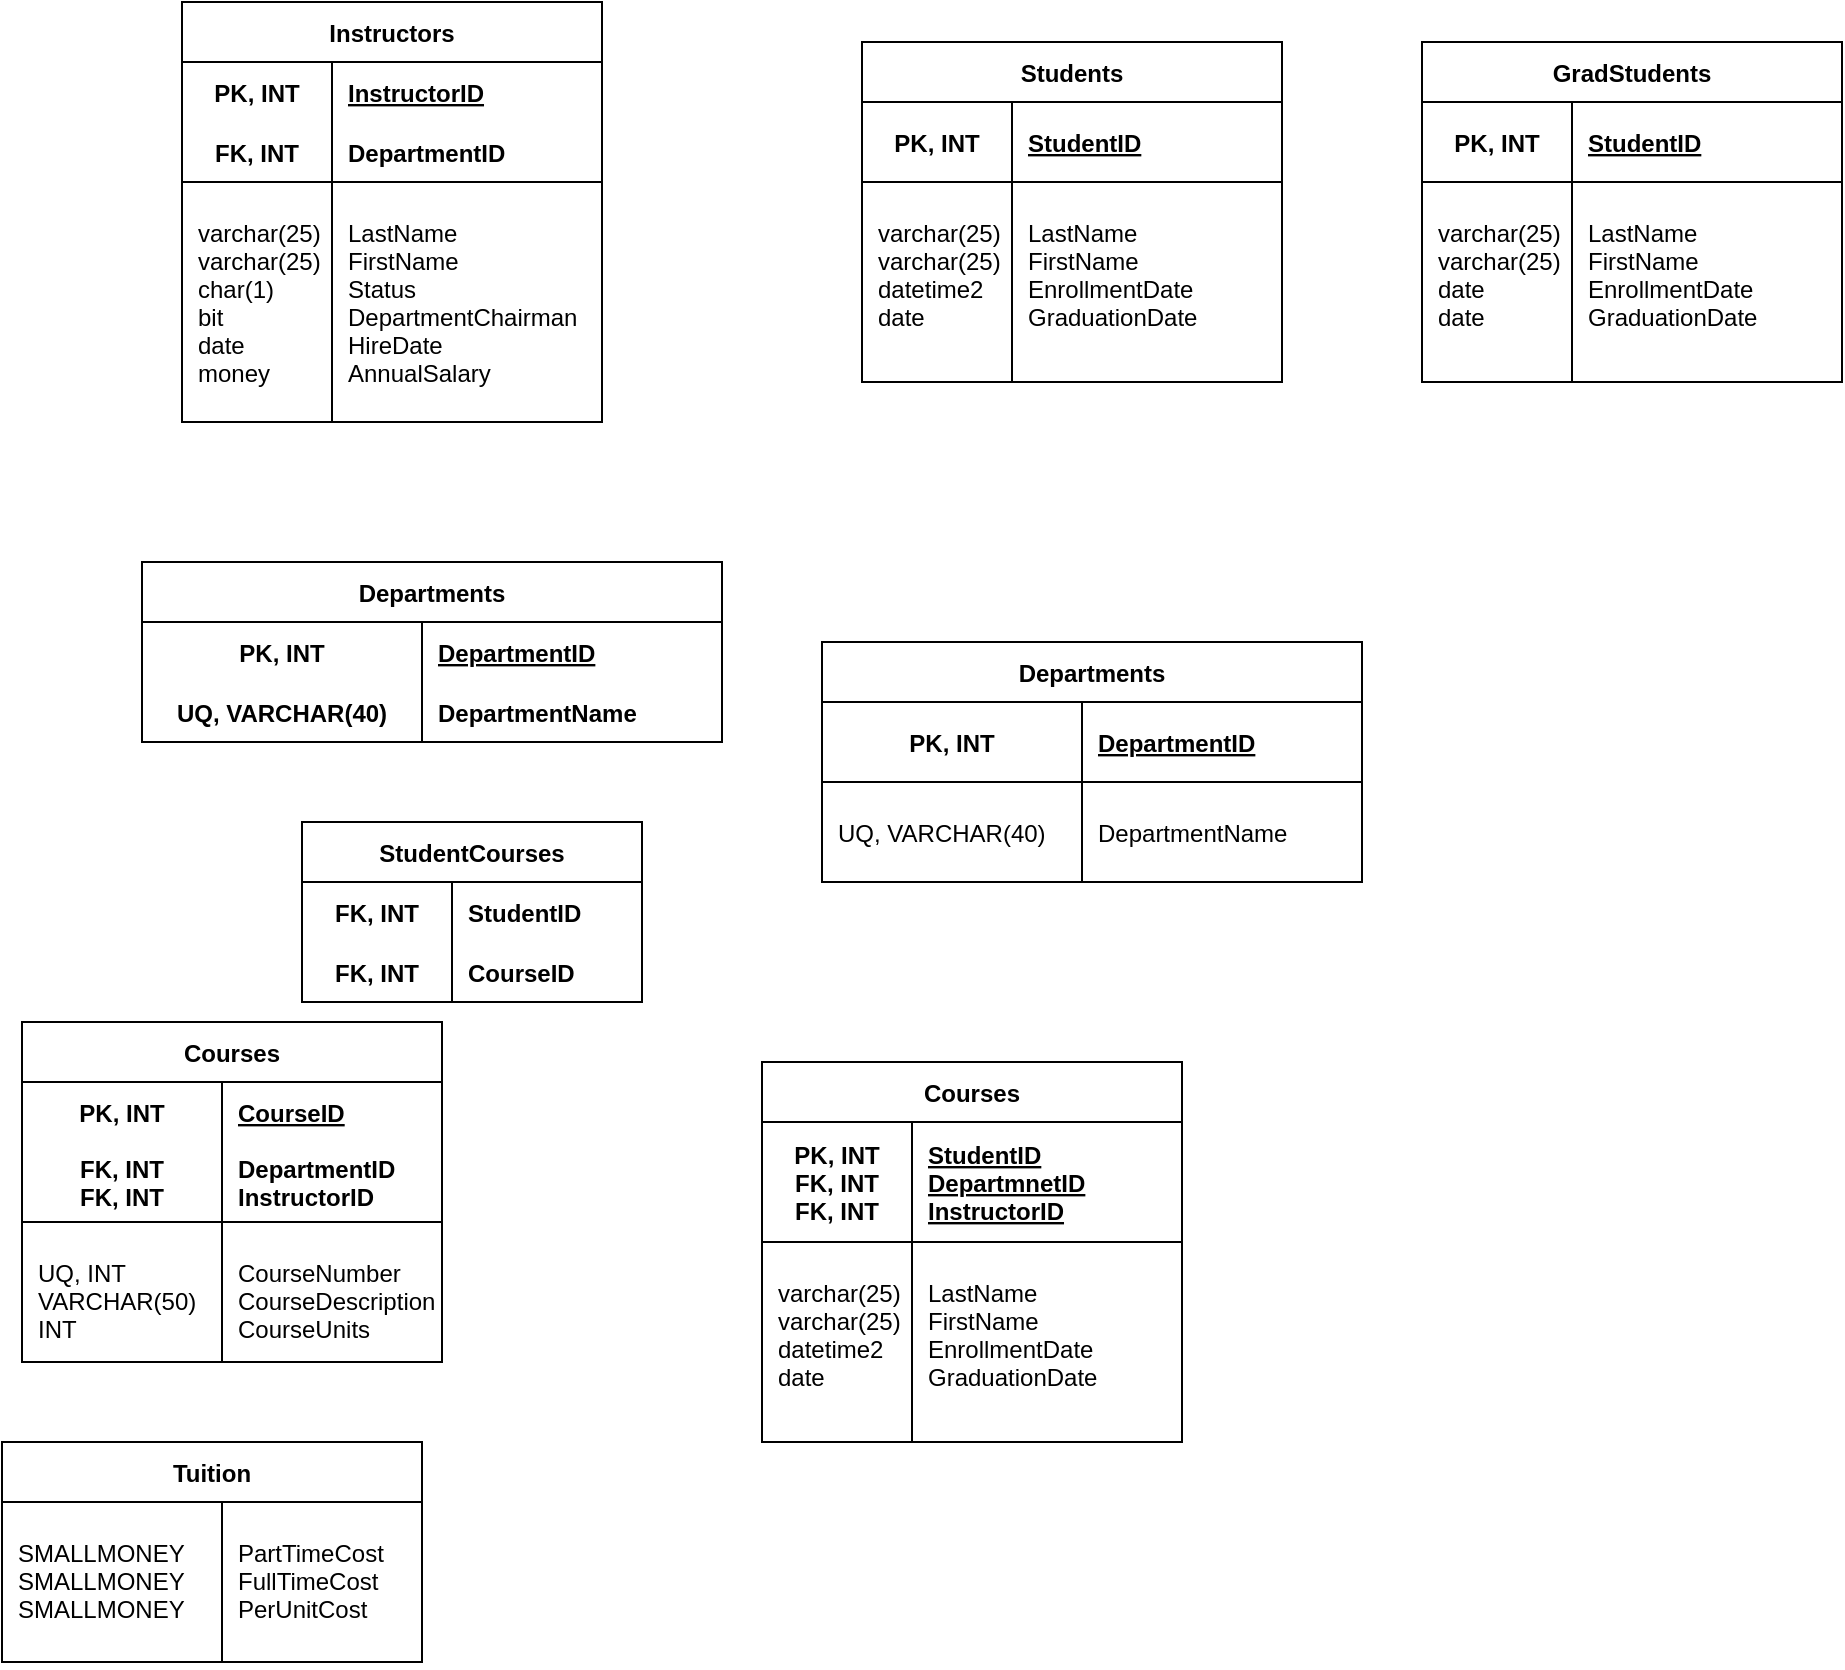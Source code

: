 <mxfile version="20.3.0" type="device" pages="3"><diagram id="O5EGTM2-4xL8ztUtWNxN" name="Page-1"><mxGraphModel dx="717" dy="1025" grid="1" gridSize="10" guides="1" tooltips="1" connect="1" arrows="1" fold="1" page="1" pageScale="1" pageWidth="850" pageHeight="1100" math="0" shadow="0"><root><mxCell id="0"/><mxCell id="1" parent="0"/><mxCell id="jLGNSTLpMQVyz-kH98qX-1" value="Instructors" style="shape=table;startSize=30;container=1;collapsible=1;childLayout=tableLayout;fixedRows=1;rowLines=0;fontStyle=1;align=center;resizeLast=1;" vertex="1" parent="1"><mxGeometry x="170" y="100" width="210" height="210" as="geometry"/></mxCell><mxCell id="jLGNSTLpMQVyz-kH98qX-2" value="" style="shape=tableRow;horizontal=0;startSize=0;swimlaneHead=0;swimlaneBody=0;fillColor=none;collapsible=0;dropTarget=0;points=[[0,0.5],[1,0.5]];portConstraint=eastwest;top=0;left=0;right=0;bottom=0;" vertex="1" parent="jLGNSTLpMQVyz-kH98qX-1"><mxGeometry y="30" width="210" height="30" as="geometry"/></mxCell><mxCell id="jLGNSTLpMQVyz-kH98qX-3" value="PK, INT" style="shape=partialRectangle;connectable=0;fillColor=none;top=0;left=0;bottom=0;right=0;fontStyle=1;overflow=hidden;" vertex="1" parent="jLGNSTLpMQVyz-kH98qX-2"><mxGeometry width="75" height="30" as="geometry"><mxRectangle width="75" height="30" as="alternateBounds"/></mxGeometry></mxCell><mxCell id="jLGNSTLpMQVyz-kH98qX-4" value="InstructorID" style="shape=partialRectangle;connectable=0;fillColor=none;top=0;left=0;bottom=0;right=0;align=left;spacingLeft=6;fontStyle=5;overflow=hidden;" vertex="1" parent="jLGNSTLpMQVyz-kH98qX-2"><mxGeometry x="75" width="135" height="30" as="geometry"><mxRectangle width="135" height="30" as="alternateBounds"/></mxGeometry></mxCell><mxCell id="jLGNSTLpMQVyz-kH98qX-5" value="" style="shape=tableRow;horizontal=0;startSize=0;swimlaneHead=0;swimlaneBody=0;fillColor=none;collapsible=0;dropTarget=0;points=[[0,0.5],[1,0.5]];portConstraint=eastwest;top=0;left=0;right=0;bottom=1;" vertex="1" parent="jLGNSTLpMQVyz-kH98qX-1"><mxGeometry y="60" width="210" height="30" as="geometry"/></mxCell><mxCell id="jLGNSTLpMQVyz-kH98qX-6" value="FK, INT" style="shape=partialRectangle;connectable=0;fillColor=none;top=0;left=0;bottom=0;right=0;fontStyle=1;overflow=hidden;" vertex="1" parent="jLGNSTLpMQVyz-kH98qX-5"><mxGeometry width="75" height="30" as="geometry"><mxRectangle width="75" height="30" as="alternateBounds"/></mxGeometry></mxCell><mxCell id="jLGNSTLpMQVyz-kH98qX-7" value="DepartmentID" style="shape=partialRectangle;connectable=0;fillColor=none;top=0;left=0;bottom=0;right=0;align=left;spacingLeft=6;fontStyle=1;overflow=hidden;" vertex="1" parent="jLGNSTLpMQVyz-kH98qX-5"><mxGeometry x="75" width="135" height="30" as="geometry"><mxRectangle width="135" height="30" as="alternateBounds"/></mxGeometry></mxCell><mxCell id="jLGNSTLpMQVyz-kH98qX-8" value="" style="shape=tableRow;horizontal=0;startSize=0;swimlaneHead=0;swimlaneBody=0;fillColor=none;collapsible=0;dropTarget=0;points=[[0,0.5],[1,0.5]];portConstraint=eastwest;top=0;left=0;right=0;bottom=0;" vertex="1" parent="jLGNSTLpMQVyz-kH98qX-1"><mxGeometry y="90" width="210" height="120" as="geometry"/></mxCell><mxCell id="jLGNSTLpMQVyz-kH98qX-9" value="varchar(25)&#10;varchar(25)&#10;char(1)&#10;bit&#10;date&#10;money" style="shape=partialRectangle;connectable=0;fillColor=none;top=0;left=0;bottom=0;right=0;editable=1;overflow=hidden;align=left;spacingLeft=6;spacingTop=12;verticalAlign=top;" vertex="1" parent="jLGNSTLpMQVyz-kH98qX-8"><mxGeometry width="75" height="120" as="geometry"><mxRectangle width="75" height="120" as="alternateBounds"/></mxGeometry></mxCell><mxCell id="jLGNSTLpMQVyz-kH98qX-10" value="LastName&#10;FirstName&#10;Status&#10;DepartmentChairman&#10;HireDate&#10;AnnualSalary" style="shape=partialRectangle;connectable=0;fillColor=none;top=0;left=0;bottom=0;right=0;align=left;spacingLeft=6;overflow=hidden;spacingTop=12;verticalAlign=top;spacingBottom=0;" vertex="1" parent="jLGNSTLpMQVyz-kH98qX-8"><mxGeometry x="75" width="135" height="120" as="geometry"><mxRectangle width="135" height="120" as="alternateBounds"/></mxGeometry></mxCell><mxCell id="jLGNSTLpMQVyz-kH98qX-66" value="Students" style="shape=table;startSize=30;container=1;collapsible=1;childLayout=tableLayout;fixedRows=1;rowLines=0;fontStyle=1;align=center;resizeLast=1;" vertex="1" parent="1"><mxGeometry x="510" y="120" width="210" height="170" as="geometry"/></mxCell><mxCell id="jLGNSTLpMQVyz-kH98qX-70" value="" style="shape=tableRow;horizontal=0;startSize=0;swimlaneHead=0;swimlaneBody=0;fillColor=none;collapsible=0;dropTarget=0;points=[[0,0.5],[1,0.5]];portConstraint=eastwest;top=0;left=0;right=0;bottom=1;" vertex="1" parent="jLGNSTLpMQVyz-kH98qX-66"><mxGeometry y="30" width="210" height="40" as="geometry"/></mxCell><mxCell id="jLGNSTLpMQVyz-kH98qX-71" value="PK, INT" style="shape=partialRectangle;connectable=0;fillColor=none;top=0;left=0;bottom=0;right=0;fontStyle=1;overflow=hidden;" vertex="1" parent="jLGNSTLpMQVyz-kH98qX-70"><mxGeometry width="75" height="40" as="geometry"><mxRectangle width="75" height="40" as="alternateBounds"/></mxGeometry></mxCell><mxCell id="jLGNSTLpMQVyz-kH98qX-72" value="StudentID" style="shape=partialRectangle;connectable=0;fillColor=none;top=0;left=0;bottom=0;right=0;align=left;spacingLeft=6;fontStyle=5;overflow=hidden;" vertex="1" parent="jLGNSTLpMQVyz-kH98qX-70"><mxGeometry x="75" width="135" height="40" as="geometry"><mxRectangle width="135" height="40" as="alternateBounds"/></mxGeometry></mxCell><mxCell id="jLGNSTLpMQVyz-kH98qX-73" value="" style="shape=tableRow;horizontal=0;startSize=0;swimlaneHead=0;swimlaneBody=0;fillColor=none;collapsible=0;dropTarget=0;points=[[0,0.5],[1,0.5]];portConstraint=eastwest;top=0;left=0;right=0;bottom=0;" vertex="1" parent="jLGNSTLpMQVyz-kH98qX-66"><mxGeometry y="70" width="210" height="100" as="geometry"/></mxCell><mxCell id="jLGNSTLpMQVyz-kH98qX-74" value="varchar(25)&#10;varchar(25)&#10;datetime2&#10;date" style="shape=partialRectangle;connectable=0;fillColor=none;top=0;left=0;bottom=0;right=0;editable=1;overflow=hidden;align=left;spacingLeft=6;spacingTop=12;verticalAlign=top;" vertex="1" parent="jLGNSTLpMQVyz-kH98qX-73"><mxGeometry width="75" height="100" as="geometry"><mxRectangle width="75" height="100" as="alternateBounds"/></mxGeometry></mxCell><mxCell id="jLGNSTLpMQVyz-kH98qX-75" value="LastName&#10;FirstName&#10;EnrollmentDate&#10;GraduationDate" style="shape=partialRectangle;connectable=0;fillColor=none;top=0;left=0;bottom=0;right=0;align=left;spacingLeft=6;overflow=hidden;spacingTop=12;verticalAlign=top;spacingBottom=0;" vertex="1" parent="jLGNSTLpMQVyz-kH98qX-73"><mxGeometry x="75" width="135" height="100" as="geometry"><mxRectangle width="135" height="100" as="alternateBounds"/></mxGeometry></mxCell><mxCell id="jLGNSTLpMQVyz-kH98qX-76" value="Departments" style="shape=table;startSize=30;container=1;collapsible=1;childLayout=tableLayout;fixedRows=1;rowLines=0;fontStyle=1;align=center;resizeLast=1;" vertex="1" parent="1"><mxGeometry x="150" y="380" width="290" height="90" as="geometry"/></mxCell><mxCell id="jLGNSTLpMQVyz-kH98qX-77" value="" style="shape=tableRow;horizontal=0;startSize=0;swimlaneHead=0;swimlaneBody=0;fillColor=none;collapsible=0;dropTarget=0;points=[[0,0.5],[1,0.5]];portConstraint=eastwest;top=0;left=0;right=0;bottom=0;" vertex="1" parent="jLGNSTLpMQVyz-kH98qX-76"><mxGeometry y="30" width="290" height="30" as="geometry"/></mxCell><mxCell id="jLGNSTLpMQVyz-kH98qX-78" value="PK, INT" style="shape=partialRectangle;connectable=0;fillColor=none;top=0;left=0;bottom=0;right=0;fontStyle=1;overflow=hidden;" vertex="1" parent="jLGNSTLpMQVyz-kH98qX-77"><mxGeometry width="140" height="30" as="geometry"><mxRectangle width="140" height="30" as="alternateBounds"/></mxGeometry></mxCell><mxCell id="jLGNSTLpMQVyz-kH98qX-79" value="DepartmentID" style="shape=partialRectangle;connectable=0;fillColor=none;top=0;left=0;bottom=0;right=0;align=left;spacingLeft=6;fontStyle=5;overflow=hidden;" vertex="1" parent="jLGNSTLpMQVyz-kH98qX-77"><mxGeometry x="140" width="150" height="30" as="geometry"><mxRectangle width="150" height="30" as="alternateBounds"/></mxGeometry></mxCell><mxCell id="jLGNSTLpMQVyz-kH98qX-80" value="" style="shape=tableRow;horizontal=0;startSize=0;swimlaneHead=0;swimlaneBody=0;fillColor=none;collapsible=0;dropTarget=0;points=[[0,0.5],[1,0.5]];portConstraint=eastwest;top=0;left=0;right=0;bottom=1;" vertex="1" parent="jLGNSTLpMQVyz-kH98qX-76"><mxGeometry y="60" width="290" height="30" as="geometry"/></mxCell><mxCell id="jLGNSTLpMQVyz-kH98qX-81" value="UQ, VARCHAR(40)" style="shape=partialRectangle;connectable=0;fillColor=none;top=0;left=0;bottom=0;right=0;fontStyle=1;overflow=hidden;" vertex="1" parent="jLGNSTLpMQVyz-kH98qX-80"><mxGeometry width="140" height="30" as="geometry"><mxRectangle width="140" height="30" as="alternateBounds"/></mxGeometry></mxCell><mxCell id="jLGNSTLpMQVyz-kH98qX-82" value="DepartmentName" style="shape=partialRectangle;connectable=0;fillColor=none;top=0;left=0;bottom=0;right=0;align=left;spacingLeft=6;fontStyle=1;overflow=hidden;" vertex="1" parent="jLGNSTLpMQVyz-kH98qX-80"><mxGeometry x="140" width="150" height="30" as="geometry"><mxRectangle width="150" height="30" as="alternateBounds"/></mxGeometry></mxCell><mxCell id="jLGNSTLpMQVyz-kH98qX-100" value="StudentCourses" style="shape=table;startSize=30;container=1;collapsible=1;childLayout=tableLayout;fixedRows=1;rowLines=0;fontStyle=1;align=center;resizeLast=1;" vertex="1" parent="1"><mxGeometry x="230" y="510" width="170" height="90" as="geometry"/></mxCell><mxCell id="jLGNSTLpMQVyz-kH98qX-101" value="" style="shape=tableRow;horizontal=0;startSize=0;swimlaneHead=0;swimlaneBody=0;fillColor=none;collapsible=0;dropTarget=0;points=[[0,0.5],[1,0.5]];portConstraint=eastwest;top=0;left=0;right=0;bottom=0;" vertex="1" parent="jLGNSTLpMQVyz-kH98qX-100"><mxGeometry y="30" width="170" height="30" as="geometry"/></mxCell><mxCell id="jLGNSTLpMQVyz-kH98qX-102" value="FK, INT" style="shape=partialRectangle;connectable=0;fillColor=none;top=0;left=0;bottom=0;right=0;fontStyle=1;overflow=hidden;" vertex="1" parent="jLGNSTLpMQVyz-kH98qX-101"><mxGeometry width="75" height="30" as="geometry"><mxRectangle width="75" height="30" as="alternateBounds"/></mxGeometry></mxCell><mxCell id="jLGNSTLpMQVyz-kH98qX-103" value="StudentID" style="shape=partialRectangle;connectable=0;fillColor=none;top=0;left=0;bottom=0;right=0;align=left;spacingLeft=6;fontStyle=1;overflow=hidden;" vertex="1" parent="jLGNSTLpMQVyz-kH98qX-101"><mxGeometry x="75" width="95" height="30" as="geometry"><mxRectangle width="95" height="30" as="alternateBounds"/></mxGeometry></mxCell><mxCell id="jLGNSTLpMQVyz-kH98qX-104" value="" style="shape=tableRow;horizontal=0;startSize=0;swimlaneHead=0;swimlaneBody=0;fillColor=none;collapsible=0;dropTarget=0;points=[[0,0.5],[1,0.5]];portConstraint=eastwest;top=0;left=0;right=0;bottom=1;" vertex="1" parent="jLGNSTLpMQVyz-kH98qX-100"><mxGeometry y="60" width="170" height="30" as="geometry"/></mxCell><mxCell id="jLGNSTLpMQVyz-kH98qX-105" value="FK, INT" style="shape=partialRectangle;connectable=0;fillColor=none;top=0;left=0;bottom=0;right=0;fontStyle=1;overflow=hidden;" vertex="1" parent="jLGNSTLpMQVyz-kH98qX-104"><mxGeometry width="75" height="30" as="geometry"><mxRectangle width="75" height="30" as="alternateBounds"/></mxGeometry></mxCell><mxCell id="jLGNSTLpMQVyz-kH98qX-106" value="CourseID" style="shape=partialRectangle;connectable=0;fillColor=none;top=0;left=0;bottom=0;right=0;align=left;spacingLeft=6;fontStyle=1;overflow=hidden;" vertex="1" parent="jLGNSTLpMQVyz-kH98qX-104"><mxGeometry x="75" width="95" height="30" as="geometry"><mxRectangle width="95" height="30" as="alternateBounds"/></mxGeometry></mxCell><mxCell id="jLGNSTLpMQVyz-kH98qX-107" value="Departments" style="shape=table;startSize=30;container=1;collapsible=1;childLayout=tableLayout;fixedRows=1;rowLines=0;fontStyle=1;align=center;resizeLast=1;" vertex="1" parent="1"><mxGeometry x="490" y="420" width="270" height="120" as="geometry"/></mxCell><mxCell id="jLGNSTLpMQVyz-kH98qX-108" value="" style="shape=tableRow;horizontal=0;startSize=0;swimlaneHead=0;swimlaneBody=0;fillColor=none;collapsible=0;dropTarget=0;points=[[0,0.5],[1,0.5]];portConstraint=eastwest;top=0;left=0;right=0;bottom=1;" vertex="1" parent="jLGNSTLpMQVyz-kH98qX-107"><mxGeometry y="30" width="270" height="40" as="geometry"/></mxCell><mxCell id="jLGNSTLpMQVyz-kH98qX-109" value="PK, INT" style="shape=partialRectangle;connectable=0;fillColor=none;top=0;left=0;bottom=0;right=0;fontStyle=1;overflow=hidden;" vertex="1" parent="jLGNSTLpMQVyz-kH98qX-108"><mxGeometry width="130" height="40" as="geometry"><mxRectangle width="130" height="40" as="alternateBounds"/></mxGeometry></mxCell><mxCell id="jLGNSTLpMQVyz-kH98qX-110" value="DepartmentID" style="shape=partialRectangle;connectable=0;fillColor=none;top=0;left=0;bottom=0;right=0;align=left;spacingLeft=6;fontStyle=5;overflow=hidden;" vertex="1" parent="jLGNSTLpMQVyz-kH98qX-108"><mxGeometry x="130" width="140" height="40" as="geometry"><mxRectangle width="140" height="40" as="alternateBounds"/></mxGeometry></mxCell><mxCell id="jLGNSTLpMQVyz-kH98qX-111" value="" style="shape=tableRow;horizontal=0;startSize=0;swimlaneHead=0;swimlaneBody=0;fillColor=none;collapsible=0;dropTarget=0;points=[[0,0.5],[1,0.5]];portConstraint=eastwest;top=0;left=0;right=0;bottom=0;" vertex="1" parent="jLGNSTLpMQVyz-kH98qX-107"><mxGeometry y="70" width="270" height="50" as="geometry"/></mxCell><mxCell id="jLGNSTLpMQVyz-kH98qX-112" value="UQ, VARCHAR(40)" style="shape=partialRectangle;connectable=0;fillColor=none;top=0;left=0;bottom=0;right=0;editable=1;overflow=hidden;align=left;spacingLeft=6;spacingTop=12;verticalAlign=top;" vertex="1" parent="jLGNSTLpMQVyz-kH98qX-111"><mxGeometry width="130" height="50" as="geometry"><mxRectangle width="130" height="50" as="alternateBounds"/></mxGeometry></mxCell><mxCell id="jLGNSTLpMQVyz-kH98qX-113" value="DepartmentName" style="shape=partialRectangle;connectable=0;fillColor=none;top=0;left=0;bottom=0;right=0;align=left;spacingLeft=6;overflow=hidden;spacingTop=12;verticalAlign=top;spacingBottom=0;" vertex="1" parent="jLGNSTLpMQVyz-kH98qX-111"><mxGeometry x="130" width="140" height="50" as="geometry"><mxRectangle width="140" height="50" as="alternateBounds"/></mxGeometry></mxCell><mxCell id="jLGNSTLpMQVyz-kH98qX-114" value="Courses" style="shape=table;startSize=30;container=1;collapsible=1;childLayout=tableLayout;fixedRows=1;rowLines=0;fontStyle=1;align=center;resizeLast=1;" vertex="1" parent="1"><mxGeometry x="460" y="630" width="210" height="190" as="geometry"/></mxCell><mxCell id="jLGNSTLpMQVyz-kH98qX-115" value="" style="shape=tableRow;horizontal=0;startSize=0;swimlaneHead=0;swimlaneBody=0;fillColor=none;collapsible=0;dropTarget=0;points=[[0,0.5],[1,0.5]];portConstraint=eastwest;top=0;left=0;right=0;bottom=1;" vertex="1" parent="jLGNSTLpMQVyz-kH98qX-114"><mxGeometry y="30" width="210" height="60" as="geometry"/></mxCell><mxCell id="jLGNSTLpMQVyz-kH98qX-116" value="PK, INT&#10;FK, INT&#10;FK, INT" style="shape=partialRectangle;connectable=0;fillColor=none;top=0;left=0;bottom=0;right=0;fontStyle=1;overflow=hidden;" vertex="1" parent="jLGNSTLpMQVyz-kH98qX-115"><mxGeometry width="75" height="60" as="geometry"><mxRectangle width="75" height="60" as="alternateBounds"/></mxGeometry></mxCell><mxCell id="jLGNSTLpMQVyz-kH98qX-117" value="StudentID&#10;DepartmnetID&#10;InstructorID" style="shape=partialRectangle;connectable=0;fillColor=none;top=0;left=0;bottom=0;right=0;align=left;spacingLeft=6;fontStyle=5;overflow=hidden;" vertex="1" parent="jLGNSTLpMQVyz-kH98qX-115"><mxGeometry x="75" width="135" height="60" as="geometry"><mxRectangle width="135" height="60" as="alternateBounds"/></mxGeometry></mxCell><mxCell id="jLGNSTLpMQVyz-kH98qX-118" value="" style="shape=tableRow;horizontal=0;startSize=0;swimlaneHead=0;swimlaneBody=0;fillColor=none;collapsible=0;dropTarget=0;points=[[0,0.5],[1,0.5]];portConstraint=eastwest;top=0;left=0;right=0;bottom=0;" vertex="1" parent="jLGNSTLpMQVyz-kH98qX-114"><mxGeometry y="90" width="210" height="100" as="geometry"/></mxCell><mxCell id="jLGNSTLpMQVyz-kH98qX-119" value="varchar(25)&#10;varchar(25)&#10;datetime2&#10;date" style="shape=partialRectangle;connectable=0;fillColor=none;top=0;left=0;bottom=0;right=0;editable=1;overflow=hidden;align=left;spacingLeft=6;spacingTop=12;verticalAlign=top;" vertex="1" parent="jLGNSTLpMQVyz-kH98qX-118"><mxGeometry width="75" height="100" as="geometry"><mxRectangle width="75" height="100" as="alternateBounds"/></mxGeometry></mxCell><mxCell id="jLGNSTLpMQVyz-kH98qX-120" value="LastName&#10;FirstName&#10;EnrollmentDate&#10;GraduationDate" style="shape=partialRectangle;connectable=0;fillColor=none;top=0;left=0;bottom=0;right=0;align=left;spacingLeft=6;overflow=hidden;spacingTop=12;verticalAlign=top;spacingBottom=0;" vertex="1" parent="jLGNSTLpMQVyz-kH98qX-118"><mxGeometry x="75" width="135" height="100" as="geometry"><mxRectangle width="135" height="100" as="alternateBounds"/></mxGeometry></mxCell><mxCell id="jLGNSTLpMQVyz-kH98qX-121" value="Courses" style="shape=table;startSize=30;container=1;collapsible=1;childLayout=tableLayout;fixedRows=1;rowLines=0;fontStyle=1;align=center;resizeLast=1;" vertex="1" parent="1"><mxGeometry x="90" y="610" width="210" height="170" as="geometry"/></mxCell><mxCell id="jLGNSTLpMQVyz-kH98qX-122" value="" style="shape=tableRow;horizontal=0;startSize=0;swimlaneHead=0;swimlaneBody=0;fillColor=none;collapsible=0;dropTarget=0;points=[[0,0.5],[1,0.5]];portConstraint=eastwest;top=0;left=0;right=0;bottom=0;" vertex="1" parent="jLGNSTLpMQVyz-kH98qX-121"><mxGeometry y="30" width="210" height="30" as="geometry"/></mxCell><mxCell id="jLGNSTLpMQVyz-kH98qX-123" value="PK, INT" style="shape=partialRectangle;connectable=0;fillColor=none;top=0;left=0;bottom=0;right=0;fontStyle=1;overflow=hidden;" vertex="1" parent="jLGNSTLpMQVyz-kH98qX-122"><mxGeometry width="100" height="30" as="geometry"><mxRectangle width="100" height="30" as="alternateBounds"/></mxGeometry></mxCell><mxCell id="jLGNSTLpMQVyz-kH98qX-124" value="CourseID" style="shape=partialRectangle;connectable=0;fillColor=none;top=0;left=0;bottom=0;right=0;align=left;spacingLeft=6;fontStyle=5;overflow=hidden;" vertex="1" parent="jLGNSTLpMQVyz-kH98qX-122"><mxGeometry x="100" width="110" height="30" as="geometry"><mxRectangle width="110" height="30" as="alternateBounds"/></mxGeometry></mxCell><mxCell id="jLGNSTLpMQVyz-kH98qX-125" value="" style="shape=tableRow;horizontal=0;startSize=0;swimlaneHead=0;swimlaneBody=0;fillColor=none;collapsible=0;dropTarget=0;points=[[0,0.5],[1,0.5]];portConstraint=eastwest;top=0;left=0;right=0;bottom=1;" vertex="1" parent="jLGNSTLpMQVyz-kH98qX-121"><mxGeometry y="60" width="210" height="40" as="geometry"/></mxCell><mxCell id="jLGNSTLpMQVyz-kH98qX-126" value="FK, INT&#10;FK, INT" style="shape=partialRectangle;connectable=0;fillColor=none;top=0;left=0;bottom=0;right=0;fontStyle=1;overflow=hidden;" vertex="1" parent="jLGNSTLpMQVyz-kH98qX-125"><mxGeometry width="100" height="40" as="geometry"><mxRectangle width="100" height="40" as="alternateBounds"/></mxGeometry></mxCell><mxCell id="jLGNSTLpMQVyz-kH98qX-127" value="DepartmentID&#10;InstructorID" style="shape=partialRectangle;connectable=0;fillColor=none;top=0;left=0;bottom=0;right=0;align=left;spacingLeft=6;fontStyle=1;overflow=hidden;" vertex="1" parent="jLGNSTLpMQVyz-kH98qX-125"><mxGeometry x="100" width="110" height="40" as="geometry"><mxRectangle width="110" height="40" as="alternateBounds"/></mxGeometry></mxCell><mxCell id="jLGNSTLpMQVyz-kH98qX-128" value="" style="shape=tableRow;horizontal=0;startSize=0;swimlaneHead=0;swimlaneBody=0;fillColor=none;collapsible=0;dropTarget=0;points=[[0,0.5],[1,0.5]];portConstraint=eastwest;top=0;left=0;right=0;bottom=0;" vertex="1" parent="jLGNSTLpMQVyz-kH98qX-121"><mxGeometry y="100" width="210" height="70" as="geometry"/></mxCell><mxCell id="jLGNSTLpMQVyz-kH98qX-129" value="UQ, INT&#10;VARCHAR(50)&#10;INT" style="shape=partialRectangle;connectable=0;fillColor=none;top=0;left=0;bottom=0;right=0;editable=1;overflow=hidden;align=left;spacingLeft=6;spacingTop=12;verticalAlign=top;" vertex="1" parent="jLGNSTLpMQVyz-kH98qX-128"><mxGeometry width="100" height="70" as="geometry"><mxRectangle width="100" height="70" as="alternateBounds"/></mxGeometry></mxCell><mxCell id="jLGNSTLpMQVyz-kH98qX-130" value="CourseNumber&#10;CourseDescription&#10;CourseUnits" style="shape=partialRectangle;connectable=0;fillColor=none;top=0;left=0;bottom=0;right=0;align=left;spacingLeft=6;overflow=hidden;spacingTop=12;verticalAlign=top;spacingBottom=0;" vertex="1" parent="jLGNSTLpMQVyz-kH98qX-128"><mxGeometry x="100" width="110" height="70" as="geometry"><mxRectangle width="110" height="70" as="alternateBounds"/></mxGeometry></mxCell><mxCell id="jLGNSTLpMQVyz-kH98qX-131" value="Tuition" style="shape=table;startSize=30;container=1;collapsible=1;childLayout=tableLayout;fixedRows=1;rowLines=0;fontStyle=1;align=center;resizeLast=1;" vertex="1" parent="1"><mxGeometry x="80" y="820" width="210" height="110" as="geometry"/></mxCell><mxCell id="jLGNSTLpMQVyz-kH98qX-135" value="" style="shape=tableRow;horizontal=0;startSize=0;swimlaneHead=0;swimlaneBody=0;fillColor=none;collapsible=0;dropTarget=0;points=[[0,0.5],[1,0.5]];portConstraint=eastwest;top=0;left=0;right=0;bottom=0;" vertex="1" parent="jLGNSTLpMQVyz-kH98qX-131"><mxGeometry y="30" width="210" height="80" as="geometry"/></mxCell><mxCell id="jLGNSTLpMQVyz-kH98qX-136" value="SMALLMONEY&#10;SMALLMONEY&#10;SMALLMONEY" style="shape=partialRectangle;connectable=0;fillColor=none;top=0;left=0;bottom=0;right=0;editable=1;overflow=hidden;align=left;spacingLeft=6;spacingTop=12;verticalAlign=top;" vertex="1" parent="jLGNSTLpMQVyz-kH98qX-135"><mxGeometry width="110" height="80" as="geometry"><mxRectangle width="110" height="80" as="alternateBounds"/></mxGeometry></mxCell><mxCell id="jLGNSTLpMQVyz-kH98qX-137" value="PartTimeCost&#10;FullTimeCost&#10;PerUnitCost" style="shape=partialRectangle;connectable=0;fillColor=none;top=0;left=0;bottom=0;right=0;align=left;spacingLeft=6;overflow=hidden;spacingTop=12;verticalAlign=top;spacingBottom=0;" vertex="1" parent="jLGNSTLpMQVyz-kH98qX-135"><mxGeometry x="110" width="100" height="80" as="geometry"><mxRectangle width="100" height="80" as="alternateBounds"/></mxGeometry></mxCell><mxCell id="jLGNSTLpMQVyz-kH98qX-138" value="GradStudents" style="shape=table;startSize=30;container=1;collapsible=1;childLayout=tableLayout;fixedRows=1;rowLines=0;fontStyle=1;align=center;resizeLast=1;" vertex="1" parent="1"><mxGeometry x="790" y="120" width="210" height="170" as="geometry"/></mxCell><mxCell id="jLGNSTLpMQVyz-kH98qX-139" value="" style="shape=tableRow;horizontal=0;startSize=0;swimlaneHead=0;swimlaneBody=0;fillColor=none;collapsible=0;dropTarget=0;points=[[0,0.5],[1,0.5]];portConstraint=eastwest;top=0;left=0;right=0;bottom=1;" vertex="1" parent="jLGNSTLpMQVyz-kH98qX-138"><mxGeometry y="30" width="210" height="40" as="geometry"/></mxCell><mxCell id="jLGNSTLpMQVyz-kH98qX-140" value="PK, INT" style="shape=partialRectangle;connectable=0;fillColor=none;top=0;left=0;bottom=0;right=0;fontStyle=1;overflow=hidden;" vertex="1" parent="jLGNSTLpMQVyz-kH98qX-139"><mxGeometry width="75" height="40" as="geometry"><mxRectangle width="75" height="40" as="alternateBounds"/></mxGeometry></mxCell><mxCell id="jLGNSTLpMQVyz-kH98qX-141" value="StudentID" style="shape=partialRectangle;connectable=0;fillColor=none;top=0;left=0;bottom=0;right=0;align=left;spacingLeft=6;fontStyle=5;overflow=hidden;" vertex="1" parent="jLGNSTLpMQVyz-kH98qX-139"><mxGeometry x="75" width="135" height="40" as="geometry"><mxRectangle width="135" height="40" as="alternateBounds"/></mxGeometry></mxCell><mxCell id="jLGNSTLpMQVyz-kH98qX-142" value="" style="shape=tableRow;horizontal=0;startSize=0;swimlaneHead=0;swimlaneBody=0;fillColor=none;collapsible=0;dropTarget=0;points=[[0,0.5],[1,0.5]];portConstraint=eastwest;top=0;left=0;right=0;bottom=0;" vertex="1" parent="jLGNSTLpMQVyz-kH98qX-138"><mxGeometry y="70" width="210" height="100" as="geometry"/></mxCell><mxCell id="jLGNSTLpMQVyz-kH98qX-143" value="varchar(25)&#10;varchar(25)&#10;date&#10;date" style="shape=partialRectangle;connectable=0;fillColor=none;top=0;left=0;bottom=0;right=0;editable=1;overflow=hidden;align=left;spacingLeft=6;spacingTop=12;verticalAlign=top;" vertex="1" parent="jLGNSTLpMQVyz-kH98qX-142"><mxGeometry width="75" height="100" as="geometry"><mxRectangle width="75" height="100" as="alternateBounds"/></mxGeometry></mxCell><mxCell id="jLGNSTLpMQVyz-kH98qX-144" value="LastName&#10;FirstName&#10;EnrollmentDate&#10;GraduationDate" style="shape=partialRectangle;connectable=0;fillColor=none;top=0;left=0;bottom=0;right=0;align=left;spacingLeft=6;overflow=hidden;spacingTop=12;verticalAlign=top;spacingBottom=0;" vertex="1" parent="jLGNSTLpMQVyz-kH98qX-142"><mxGeometry x="75" width="135" height="100" as="geometry"><mxRectangle width="135" height="100" as="alternateBounds"/></mxGeometry></mxCell></root></mxGraphModel></diagram><diagram id="eGyvXKGh03-gelmkYdvr" name="Page-2"><mxGraphModel dx="717" dy="1025" grid="1" gridSize="10" guides="1" tooltips="1" connect="1" arrows="1" fold="1" page="1" pageScale="1" pageWidth="850" pageHeight="1100" math="0" shadow="0"><root><mxCell id="0"/><mxCell id="1" parent="0"/><mxCell id="gZe7BIEJaHjwoAEG93w0-1" value="Instructors" style="shape=table;startSize=30;container=1;collapsible=1;childLayout=tableLayout;fixedRows=1;rowLines=0;fontStyle=1;align=center;resizeLast=1;" vertex="1" parent="1"><mxGeometry x="170" y="100" width="210" height="210" as="geometry"/></mxCell><mxCell id="gZe7BIEJaHjwoAEG93w0-2" value="" style="shape=tableRow;horizontal=0;startSize=0;swimlaneHead=0;swimlaneBody=0;fillColor=none;collapsible=0;dropTarget=0;points=[[0,0.5],[1,0.5]];portConstraint=eastwest;top=0;left=0;right=0;bottom=0;" vertex="1" parent="gZe7BIEJaHjwoAEG93w0-1"><mxGeometry y="30" width="210" height="30" as="geometry"/></mxCell><mxCell id="gZe7BIEJaHjwoAEG93w0-3" value="PK, INT" style="shape=partialRectangle;connectable=0;fillColor=none;top=0;left=0;bottom=0;right=0;fontStyle=1;overflow=hidden;" vertex="1" parent="gZe7BIEJaHjwoAEG93w0-2"><mxGeometry width="75" height="30" as="geometry"><mxRectangle width="75" height="30" as="alternateBounds"/></mxGeometry></mxCell><mxCell id="gZe7BIEJaHjwoAEG93w0-4" value="InstructorID" style="shape=partialRectangle;connectable=0;fillColor=none;top=0;left=0;bottom=0;right=0;align=left;spacingLeft=6;fontStyle=5;overflow=hidden;" vertex="1" parent="gZe7BIEJaHjwoAEG93w0-2"><mxGeometry x="75" width="135" height="30" as="geometry"><mxRectangle width="135" height="30" as="alternateBounds"/></mxGeometry></mxCell><mxCell id="gZe7BIEJaHjwoAEG93w0-5" value="" style="shape=tableRow;horizontal=0;startSize=0;swimlaneHead=0;swimlaneBody=0;fillColor=none;collapsible=0;dropTarget=0;points=[[0,0.5],[1,0.5]];portConstraint=eastwest;top=0;left=0;right=0;bottom=1;" vertex="1" parent="gZe7BIEJaHjwoAEG93w0-1"><mxGeometry y="60" width="210" height="30" as="geometry"/></mxCell><mxCell id="gZe7BIEJaHjwoAEG93w0-6" value="FK, INT" style="shape=partialRectangle;connectable=0;fillColor=none;top=0;left=0;bottom=0;right=0;fontStyle=1;overflow=hidden;" vertex="1" parent="gZe7BIEJaHjwoAEG93w0-5"><mxGeometry width="75" height="30" as="geometry"><mxRectangle width="75" height="30" as="alternateBounds"/></mxGeometry></mxCell><mxCell id="gZe7BIEJaHjwoAEG93w0-7" value="DepartmentID" style="shape=partialRectangle;connectable=0;fillColor=none;top=0;left=0;bottom=0;right=0;align=left;spacingLeft=6;fontStyle=1;overflow=hidden;" vertex="1" parent="gZe7BIEJaHjwoAEG93w0-5"><mxGeometry x="75" width="135" height="30" as="geometry"><mxRectangle width="135" height="30" as="alternateBounds"/></mxGeometry></mxCell><mxCell id="gZe7BIEJaHjwoAEG93w0-8" value="" style="shape=tableRow;horizontal=0;startSize=0;swimlaneHead=0;swimlaneBody=0;fillColor=none;collapsible=0;dropTarget=0;points=[[0,0.5],[1,0.5]];portConstraint=eastwest;top=0;left=0;right=0;bottom=0;" vertex="1" parent="gZe7BIEJaHjwoAEG93w0-1"><mxGeometry y="90" width="210" height="120" as="geometry"/></mxCell><mxCell id="gZe7BIEJaHjwoAEG93w0-9" value="varchar(25)&#10;varchar(25)&#10;char(1)&#10;bit&#10;date&#10;money" style="shape=partialRectangle;connectable=0;fillColor=none;top=0;left=0;bottom=0;right=0;editable=1;overflow=hidden;align=left;spacingLeft=6;spacingTop=12;verticalAlign=top;" vertex="1" parent="gZe7BIEJaHjwoAEG93w0-8"><mxGeometry width="75" height="120" as="geometry"><mxRectangle width="75" height="120" as="alternateBounds"/></mxGeometry></mxCell><mxCell id="gZe7BIEJaHjwoAEG93w0-10" value="LastName&#10;FirstName&#10;Status&#10;DepartmentChairman&#10;HireDate&#10;AnnualSalary" style="shape=partialRectangle;connectable=0;fillColor=none;top=0;left=0;bottom=0;right=0;align=left;spacingLeft=6;overflow=hidden;spacingTop=12;verticalAlign=top;spacingBottom=0;" vertex="1" parent="gZe7BIEJaHjwoAEG93w0-8"><mxGeometry x="75" width="135" height="120" as="geometry"><mxRectangle width="135" height="120" as="alternateBounds"/></mxGeometry></mxCell><mxCell id="gZe7BIEJaHjwoAEG93w0-11" value="Students" style="shape=table;startSize=30;container=1;collapsible=1;childLayout=tableLayout;fixedRows=1;rowLines=0;fontStyle=1;align=center;resizeLast=1;" vertex="1" parent="1"><mxGeometry x="510" y="120" width="210" height="170" as="geometry"/></mxCell><mxCell id="gZe7BIEJaHjwoAEG93w0-12" value="" style="shape=tableRow;horizontal=0;startSize=0;swimlaneHead=0;swimlaneBody=0;fillColor=none;collapsible=0;dropTarget=0;points=[[0,0.5],[1,0.5]];portConstraint=eastwest;top=0;left=0;right=0;bottom=1;" vertex="1" parent="gZe7BIEJaHjwoAEG93w0-11"><mxGeometry y="30" width="210" height="40" as="geometry"/></mxCell><mxCell id="gZe7BIEJaHjwoAEG93w0-13" value="PK, INT" style="shape=partialRectangle;connectable=0;fillColor=none;top=0;left=0;bottom=0;right=0;fontStyle=1;overflow=hidden;" vertex="1" parent="gZe7BIEJaHjwoAEG93w0-12"><mxGeometry width="75" height="40" as="geometry"><mxRectangle width="75" height="40" as="alternateBounds"/></mxGeometry></mxCell><mxCell id="gZe7BIEJaHjwoAEG93w0-14" value="StudentID" style="shape=partialRectangle;connectable=0;fillColor=none;top=0;left=0;bottom=0;right=0;align=left;spacingLeft=6;fontStyle=5;overflow=hidden;" vertex="1" parent="gZe7BIEJaHjwoAEG93w0-12"><mxGeometry x="75" width="135" height="40" as="geometry"><mxRectangle width="135" height="40" as="alternateBounds"/></mxGeometry></mxCell><mxCell id="gZe7BIEJaHjwoAEG93w0-15" value="" style="shape=tableRow;horizontal=0;startSize=0;swimlaneHead=0;swimlaneBody=0;fillColor=none;collapsible=0;dropTarget=0;points=[[0,0.5],[1,0.5]];portConstraint=eastwest;top=0;left=0;right=0;bottom=0;" vertex="1" parent="gZe7BIEJaHjwoAEG93w0-11"><mxGeometry y="70" width="210" height="100" as="geometry"/></mxCell><mxCell id="gZe7BIEJaHjwoAEG93w0-16" value="varchar(25)&#10;varchar(25)&#10;datetime2&#10;date" style="shape=partialRectangle;connectable=0;fillColor=none;top=0;left=0;bottom=0;right=0;editable=1;overflow=hidden;align=left;spacingLeft=6;spacingTop=12;verticalAlign=top;" vertex="1" parent="gZe7BIEJaHjwoAEG93w0-15"><mxGeometry width="75" height="100" as="geometry"><mxRectangle width="75" height="100" as="alternateBounds"/></mxGeometry></mxCell><mxCell id="gZe7BIEJaHjwoAEG93w0-17" value="LastName&#10;FirstName&#10;EnrollmentDate&#10;GraduationDate" style="shape=partialRectangle;connectable=0;fillColor=none;top=0;left=0;bottom=0;right=0;align=left;spacingLeft=6;overflow=hidden;spacingTop=12;verticalAlign=top;spacingBottom=0;" vertex="1" parent="gZe7BIEJaHjwoAEG93w0-15"><mxGeometry x="75" width="135" height="100" as="geometry"><mxRectangle width="135" height="100" as="alternateBounds"/></mxGeometry></mxCell><mxCell id="gZe7BIEJaHjwoAEG93w0-25" value="StudentCourses" style="shape=table;startSize=30;container=1;collapsible=1;childLayout=tableLayout;fixedRows=1;rowLines=0;fontStyle=1;align=center;resizeLast=1;" vertex="1" parent="1"><mxGeometry x="41" y="380" width="170" height="90" as="geometry"/></mxCell><mxCell id="gZe7BIEJaHjwoAEG93w0-26" value="" style="shape=tableRow;horizontal=0;startSize=0;swimlaneHead=0;swimlaneBody=0;fillColor=none;collapsible=0;dropTarget=0;points=[[0,0.5],[1,0.5]];portConstraint=eastwest;top=0;left=0;right=0;bottom=0;" vertex="1" parent="gZe7BIEJaHjwoAEG93w0-25"><mxGeometry y="30" width="170" height="30" as="geometry"/></mxCell><mxCell id="gZe7BIEJaHjwoAEG93w0-27" value="FK, INT" style="shape=partialRectangle;connectable=0;fillColor=none;top=0;left=0;bottom=0;right=0;fontStyle=1;overflow=hidden;" vertex="1" parent="gZe7BIEJaHjwoAEG93w0-26"><mxGeometry width="75" height="30" as="geometry"><mxRectangle width="75" height="30" as="alternateBounds"/></mxGeometry></mxCell><mxCell id="gZe7BIEJaHjwoAEG93w0-28" value="StudentID" style="shape=partialRectangle;connectable=0;fillColor=none;top=0;left=0;bottom=0;right=0;align=left;spacingLeft=6;fontStyle=1;overflow=hidden;" vertex="1" parent="gZe7BIEJaHjwoAEG93w0-26"><mxGeometry x="75" width="95" height="30" as="geometry"><mxRectangle width="95" height="30" as="alternateBounds"/></mxGeometry></mxCell><mxCell id="gZe7BIEJaHjwoAEG93w0-29" value="" style="shape=tableRow;horizontal=0;startSize=0;swimlaneHead=0;swimlaneBody=0;fillColor=none;collapsible=0;dropTarget=0;points=[[0,0.5],[1,0.5]];portConstraint=eastwest;top=0;left=0;right=0;bottom=1;" vertex="1" parent="gZe7BIEJaHjwoAEG93w0-25"><mxGeometry y="60" width="170" height="30" as="geometry"/></mxCell><mxCell id="gZe7BIEJaHjwoAEG93w0-30" value="FK, INT" style="shape=partialRectangle;connectable=0;fillColor=none;top=0;left=0;bottom=0;right=0;fontStyle=1;overflow=hidden;" vertex="1" parent="gZe7BIEJaHjwoAEG93w0-29"><mxGeometry width="75" height="30" as="geometry"><mxRectangle width="75" height="30" as="alternateBounds"/></mxGeometry></mxCell><mxCell id="gZe7BIEJaHjwoAEG93w0-31" value="CourseID" style="shape=partialRectangle;connectable=0;fillColor=none;top=0;left=0;bottom=0;right=0;align=left;spacingLeft=6;fontStyle=1;overflow=hidden;" vertex="1" parent="gZe7BIEJaHjwoAEG93w0-29"><mxGeometry x="75" width="95" height="30" as="geometry"><mxRectangle width="95" height="30" as="alternateBounds"/></mxGeometry></mxCell><mxCell id="gZe7BIEJaHjwoAEG93w0-32" value="Departments" style="shape=table;startSize=30;container=1;collapsible=1;childLayout=tableLayout;fixedRows=1;rowLines=0;fontStyle=1;align=center;resizeLast=1;" vertex="1" parent="1"><mxGeometry x="410" y="610" width="270" height="120" as="geometry"/></mxCell><mxCell id="gZe7BIEJaHjwoAEG93w0-33" value="" style="shape=tableRow;horizontal=0;startSize=0;swimlaneHead=0;swimlaneBody=0;fillColor=none;collapsible=0;dropTarget=0;points=[[0,0.5],[1,0.5]];portConstraint=eastwest;top=0;left=0;right=0;bottom=1;" vertex="1" parent="gZe7BIEJaHjwoAEG93w0-32"><mxGeometry y="30" width="270" height="40" as="geometry"/></mxCell><mxCell id="gZe7BIEJaHjwoAEG93w0-34" value="PK, INT" style="shape=partialRectangle;connectable=0;fillColor=none;top=0;left=0;bottom=0;right=0;fontStyle=1;overflow=hidden;" vertex="1" parent="gZe7BIEJaHjwoAEG93w0-33"><mxGeometry width="130" height="40" as="geometry"><mxRectangle width="130" height="40" as="alternateBounds"/></mxGeometry></mxCell><mxCell id="gZe7BIEJaHjwoAEG93w0-35" value="DepartmentID" style="shape=partialRectangle;connectable=0;fillColor=none;top=0;left=0;bottom=0;right=0;align=left;spacingLeft=6;fontStyle=5;overflow=hidden;" vertex="1" parent="gZe7BIEJaHjwoAEG93w0-33"><mxGeometry x="130" width="140" height="40" as="geometry"><mxRectangle width="140" height="40" as="alternateBounds"/></mxGeometry></mxCell><mxCell id="gZe7BIEJaHjwoAEG93w0-36" value="" style="shape=tableRow;horizontal=0;startSize=0;swimlaneHead=0;swimlaneBody=0;fillColor=none;collapsible=0;dropTarget=0;points=[[0,0.5],[1,0.5]];portConstraint=eastwest;top=0;left=0;right=0;bottom=0;" vertex="1" parent="gZe7BIEJaHjwoAEG93w0-32"><mxGeometry y="70" width="270" height="50" as="geometry"/></mxCell><mxCell id="gZe7BIEJaHjwoAEG93w0-37" value="UQ, VARCHAR(40)" style="shape=partialRectangle;connectable=0;fillColor=none;top=0;left=0;bottom=0;right=0;editable=1;overflow=hidden;align=left;spacingLeft=6;spacingTop=12;verticalAlign=top;" vertex="1" parent="gZe7BIEJaHjwoAEG93w0-36"><mxGeometry width="130" height="50" as="geometry"><mxRectangle width="130" height="50" as="alternateBounds"/></mxGeometry></mxCell><mxCell id="gZe7BIEJaHjwoAEG93w0-38" value="DepartmentName" style="shape=partialRectangle;connectable=0;fillColor=none;top=0;left=0;bottom=0;right=0;align=left;spacingLeft=6;overflow=hidden;spacingTop=12;verticalAlign=top;spacingBottom=0;" vertex="1" parent="gZe7BIEJaHjwoAEG93w0-36"><mxGeometry x="130" width="140" height="50" as="geometry"><mxRectangle width="140" height="50" as="alternateBounds"/></mxGeometry></mxCell><mxCell id="gZe7BIEJaHjwoAEG93w0-46" value="Courses" style="shape=table;startSize=30;container=1;collapsible=1;childLayout=tableLayout;fixedRows=1;rowLines=0;fontStyle=1;align=center;resizeLast=1;" vertex="1" parent="1"><mxGeometry x="300" y="370" width="210" height="170" as="geometry"/></mxCell><mxCell id="gZe7BIEJaHjwoAEG93w0-47" value="" style="shape=tableRow;horizontal=0;startSize=0;swimlaneHead=0;swimlaneBody=0;fillColor=none;collapsible=0;dropTarget=0;points=[[0,0.5],[1,0.5]];portConstraint=eastwest;top=0;left=0;right=0;bottom=0;" vertex="1" parent="gZe7BIEJaHjwoAEG93w0-46"><mxGeometry y="30" width="210" height="30" as="geometry"/></mxCell><mxCell id="gZe7BIEJaHjwoAEG93w0-48" value="PK, INT" style="shape=partialRectangle;connectable=0;fillColor=none;top=0;left=0;bottom=0;right=0;fontStyle=1;overflow=hidden;" vertex="1" parent="gZe7BIEJaHjwoAEG93w0-47"><mxGeometry width="100" height="30" as="geometry"><mxRectangle width="100" height="30" as="alternateBounds"/></mxGeometry></mxCell><mxCell id="gZe7BIEJaHjwoAEG93w0-49" value="CourseID" style="shape=partialRectangle;connectable=0;fillColor=none;top=0;left=0;bottom=0;right=0;align=left;spacingLeft=6;fontStyle=5;overflow=hidden;" vertex="1" parent="gZe7BIEJaHjwoAEG93w0-47"><mxGeometry x="100" width="110" height="30" as="geometry"><mxRectangle width="110" height="30" as="alternateBounds"/></mxGeometry></mxCell><mxCell id="gZe7BIEJaHjwoAEG93w0-50" value="" style="shape=tableRow;horizontal=0;startSize=0;swimlaneHead=0;swimlaneBody=0;fillColor=none;collapsible=0;dropTarget=0;points=[[0,0.5],[1,0.5]];portConstraint=eastwest;top=0;left=0;right=0;bottom=1;" vertex="1" parent="gZe7BIEJaHjwoAEG93w0-46"><mxGeometry y="60" width="210" height="40" as="geometry"/></mxCell><mxCell id="gZe7BIEJaHjwoAEG93w0-51" value="FK, INT&#10;FK, INT" style="shape=partialRectangle;connectable=0;fillColor=none;top=0;left=0;bottom=0;right=0;fontStyle=1;overflow=hidden;" vertex="1" parent="gZe7BIEJaHjwoAEG93w0-50"><mxGeometry width="100" height="40" as="geometry"><mxRectangle width="100" height="40" as="alternateBounds"/></mxGeometry></mxCell><mxCell id="gZe7BIEJaHjwoAEG93w0-52" value="DepartmentID&#10;InstructorID" style="shape=partialRectangle;connectable=0;fillColor=none;top=0;left=0;bottom=0;right=0;align=left;spacingLeft=6;fontStyle=1;overflow=hidden;" vertex="1" parent="gZe7BIEJaHjwoAEG93w0-50"><mxGeometry x="100" width="110" height="40" as="geometry"><mxRectangle width="110" height="40" as="alternateBounds"/></mxGeometry></mxCell><mxCell id="gZe7BIEJaHjwoAEG93w0-53" value="" style="shape=tableRow;horizontal=0;startSize=0;swimlaneHead=0;swimlaneBody=0;fillColor=none;collapsible=0;dropTarget=0;points=[[0,0.5],[1,0.5]];portConstraint=eastwest;top=0;left=0;right=0;bottom=0;" vertex="1" parent="gZe7BIEJaHjwoAEG93w0-46"><mxGeometry y="100" width="210" height="70" as="geometry"/></mxCell><mxCell id="gZe7BIEJaHjwoAEG93w0-54" value="UQ, INT&#10;VARCHAR(50)&#10;INT" style="shape=partialRectangle;connectable=0;fillColor=none;top=0;left=0;bottom=0;right=0;editable=1;overflow=hidden;align=left;spacingLeft=6;spacingTop=12;verticalAlign=top;" vertex="1" parent="gZe7BIEJaHjwoAEG93w0-53"><mxGeometry width="100" height="70" as="geometry"><mxRectangle width="100" height="70" as="alternateBounds"/></mxGeometry></mxCell><mxCell id="gZe7BIEJaHjwoAEG93w0-55" value="CourseNumber&#10;CourseDescription&#10;CourseUnits" style="shape=partialRectangle;connectable=0;fillColor=none;top=0;left=0;bottom=0;right=0;align=left;spacingLeft=6;overflow=hidden;spacingTop=12;verticalAlign=top;spacingBottom=0;" vertex="1" parent="gZe7BIEJaHjwoAEG93w0-53"><mxGeometry x="100" width="110" height="70" as="geometry"><mxRectangle width="110" height="70" as="alternateBounds"/></mxGeometry></mxCell><mxCell id="gZe7BIEJaHjwoAEG93w0-56" value="Tuition" style="shape=table;startSize=30;container=1;collapsible=1;childLayout=tableLayout;fixedRows=1;rowLines=0;fontStyle=1;align=center;resizeLast=1;" vertex="1" parent="1"><mxGeometry x="30" y="600" width="210" height="110" as="geometry"/></mxCell><mxCell id="gZe7BIEJaHjwoAEG93w0-57" value="" style="shape=tableRow;horizontal=0;startSize=0;swimlaneHead=0;swimlaneBody=0;fillColor=none;collapsible=0;dropTarget=0;points=[[0,0.5],[1,0.5]];portConstraint=eastwest;top=0;left=0;right=0;bottom=0;" vertex="1" parent="gZe7BIEJaHjwoAEG93w0-56"><mxGeometry y="30" width="210" height="80" as="geometry"/></mxCell><mxCell id="gZe7BIEJaHjwoAEG93w0-58" value="SMALLMONEY&#10;SMALLMONEY&#10;SMALLMONEY" style="shape=partialRectangle;connectable=0;fillColor=none;top=0;left=0;bottom=0;right=0;editable=1;overflow=hidden;align=left;spacingLeft=6;spacingTop=12;verticalAlign=top;" vertex="1" parent="gZe7BIEJaHjwoAEG93w0-57"><mxGeometry width="110" height="80" as="geometry"><mxRectangle width="110" height="80" as="alternateBounds"/></mxGeometry></mxCell><mxCell id="gZe7BIEJaHjwoAEG93w0-59" value="PartTimeCost&#10;FullTimeCost&#10;PerUnitCost" style="shape=partialRectangle;connectable=0;fillColor=none;top=0;left=0;bottom=0;right=0;align=left;spacingLeft=6;overflow=hidden;spacingTop=12;verticalAlign=top;spacingBottom=0;" vertex="1" parent="gZe7BIEJaHjwoAEG93w0-57"><mxGeometry x="110" width="100" height="80" as="geometry"><mxRectangle width="100" height="80" as="alternateBounds"/></mxGeometry></mxCell><mxCell id="gZe7BIEJaHjwoAEG93w0-60" value="GradStudents" style="shape=table;startSize=30;container=1;collapsible=1;childLayout=tableLayout;fixedRows=1;rowLines=0;fontStyle=1;align=center;resizeLast=1;" vertex="1" parent="1"><mxGeometry x="620" y="380" width="210" height="170" as="geometry"/></mxCell><mxCell id="gZe7BIEJaHjwoAEG93w0-61" value="" style="shape=tableRow;horizontal=0;startSize=0;swimlaneHead=0;swimlaneBody=0;fillColor=none;collapsible=0;dropTarget=0;points=[[0,0.5],[1,0.5]];portConstraint=eastwest;top=0;left=0;right=0;bottom=1;" vertex="1" parent="gZe7BIEJaHjwoAEG93w0-60"><mxGeometry y="30" width="210" height="40" as="geometry"/></mxCell><mxCell id="gZe7BIEJaHjwoAEG93w0-62" value="PK, INT" style="shape=partialRectangle;connectable=0;fillColor=none;top=0;left=0;bottom=0;right=0;fontStyle=1;overflow=hidden;" vertex="1" parent="gZe7BIEJaHjwoAEG93w0-61"><mxGeometry width="75" height="40" as="geometry"><mxRectangle width="75" height="40" as="alternateBounds"/></mxGeometry></mxCell><mxCell id="gZe7BIEJaHjwoAEG93w0-63" value="StudentID" style="shape=partialRectangle;connectable=0;fillColor=none;top=0;left=0;bottom=0;right=0;align=left;spacingLeft=6;fontStyle=5;overflow=hidden;" vertex="1" parent="gZe7BIEJaHjwoAEG93w0-61"><mxGeometry x="75" width="135" height="40" as="geometry"><mxRectangle width="135" height="40" as="alternateBounds"/></mxGeometry></mxCell><mxCell id="gZe7BIEJaHjwoAEG93w0-64" value="" style="shape=tableRow;horizontal=0;startSize=0;swimlaneHead=0;swimlaneBody=0;fillColor=none;collapsible=0;dropTarget=0;points=[[0,0.5],[1,0.5]];portConstraint=eastwest;top=0;left=0;right=0;bottom=0;" vertex="1" parent="gZe7BIEJaHjwoAEG93w0-60"><mxGeometry y="70" width="210" height="100" as="geometry"/></mxCell><mxCell id="gZe7BIEJaHjwoAEG93w0-65" value="varchar(25)&#10;varchar(25)&#10;date&#10;date" style="shape=partialRectangle;connectable=0;fillColor=none;top=0;left=0;bottom=0;right=0;editable=1;overflow=hidden;align=left;spacingLeft=6;spacingTop=12;verticalAlign=top;" vertex="1" parent="gZe7BIEJaHjwoAEG93w0-64"><mxGeometry width="75" height="100" as="geometry"><mxRectangle width="75" height="100" as="alternateBounds"/></mxGeometry></mxCell><mxCell id="gZe7BIEJaHjwoAEG93w0-66" value="LastName&#10;FirstName&#10;EnrollmentDate&#10;GraduationDate" style="shape=partialRectangle;connectable=0;fillColor=none;top=0;left=0;bottom=0;right=0;align=left;spacingLeft=6;overflow=hidden;spacingTop=12;verticalAlign=top;spacingBottom=0;" vertex="1" parent="gZe7BIEJaHjwoAEG93w0-64"><mxGeometry x="75" width="135" height="100" as="geometry"><mxRectangle width="135" height="100" as="alternateBounds"/></mxGeometry></mxCell></root></mxGraphModel></diagram><diagram id="BUX5qWWJA7Wx6r4iVd48" name="Page-3"><mxGraphModel dx="717" dy="1025" grid="1" gridSize="10" guides="1" tooltips="1" connect="1" arrows="1" fold="1" page="1" pageScale="1" pageWidth="850" pageHeight="1100" math="0" shadow="0"><root><mxCell id="0"/><mxCell id="1" parent="0"/><mxCell id="uswVs25CShOxRhAyduGC-1" value="Instructors" style="shape=table;startSize=30;container=1;collapsible=1;childLayout=tableLayout;fixedRows=1;rowLines=0;fontStyle=1;align=center;resizeLast=1;" vertex="1" parent="1"><mxGeometry x="130" y="300" width="210" height="210" as="geometry"/></mxCell><mxCell id="uswVs25CShOxRhAyduGC-2" value="" style="shape=tableRow;horizontal=0;startSize=0;swimlaneHead=0;swimlaneBody=0;fillColor=none;collapsible=0;dropTarget=0;points=[[0,0.5],[1,0.5]];portConstraint=eastwest;top=0;left=0;right=0;bottom=0;" vertex="1" parent="uswVs25CShOxRhAyduGC-1"><mxGeometry y="30" width="210" height="30" as="geometry"/></mxCell><mxCell id="uswVs25CShOxRhAyduGC-3" value="PK, INT" style="shape=partialRectangle;connectable=0;fillColor=none;top=0;left=0;bottom=0;right=0;fontStyle=1;overflow=hidden;" vertex="1" parent="uswVs25CShOxRhAyduGC-2"><mxGeometry width="75" height="30" as="geometry"><mxRectangle width="75" height="30" as="alternateBounds"/></mxGeometry></mxCell><mxCell id="uswVs25CShOxRhAyduGC-4" value="InstructorID" style="shape=partialRectangle;connectable=0;fillColor=none;top=0;left=0;bottom=0;right=0;align=left;spacingLeft=6;fontStyle=5;overflow=hidden;" vertex="1" parent="uswVs25CShOxRhAyduGC-2"><mxGeometry x="75" width="135" height="30" as="geometry"><mxRectangle width="135" height="30" as="alternateBounds"/></mxGeometry></mxCell><mxCell id="uswVs25CShOxRhAyduGC-5" value="" style="shape=tableRow;horizontal=0;startSize=0;swimlaneHead=0;swimlaneBody=0;fillColor=none;collapsible=0;dropTarget=0;points=[[0,0.5],[1,0.5]];portConstraint=eastwest;top=0;left=0;right=0;bottom=1;" vertex="1" parent="uswVs25CShOxRhAyduGC-1"><mxGeometry y="60" width="210" height="30" as="geometry"/></mxCell><mxCell id="uswVs25CShOxRhAyduGC-6" value="FK, INT" style="shape=partialRectangle;connectable=0;fillColor=none;top=0;left=0;bottom=0;right=0;fontStyle=1;overflow=hidden;" vertex="1" parent="uswVs25CShOxRhAyduGC-5"><mxGeometry width="75" height="30" as="geometry"><mxRectangle width="75" height="30" as="alternateBounds"/></mxGeometry></mxCell><mxCell id="uswVs25CShOxRhAyduGC-7" value="DepartmentID" style="shape=partialRectangle;connectable=0;fillColor=none;top=0;left=0;bottom=0;right=0;align=left;spacingLeft=6;fontStyle=1;overflow=hidden;" vertex="1" parent="uswVs25CShOxRhAyduGC-5"><mxGeometry x="75" width="135" height="30" as="geometry"><mxRectangle width="135" height="30" as="alternateBounds"/></mxGeometry></mxCell><mxCell id="uswVs25CShOxRhAyduGC-8" value="" style="shape=tableRow;horizontal=0;startSize=0;swimlaneHead=0;swimlaneBody=0;fillColor=none;collapsible=0;dropTarget=0;points=[[0,0.5],[1,0.5]];portConstraint=eastwest;top=0;left=0;right=0;bottom=0;" vertex="1" parent="uswVs25CShOxRhAyduGC-1"><mxGeometry y="90" width="210" height="120" as="geometry"/></mxCell><mxCell id="uswVs25CShOxRhAyduGC-9" value="varchar(25)&#10;varchar(25)&#10;char(1)&#10;bit&#10;date&#10;money" style="shape=partialRectangle;connectable=0;fillColor=none;top=0;left=0;bottom=0;right=0;editable=1;overflow=hidden;align=left;spacingLeft=6;spacingTop=12;verticalAlign=top;" vertex="1" parent="uswVs25CShOxRhAyduGC-8"><mxGeometry width="75" height="120" as="geometry"><mxRectangle width="75" height="120" as="alternateBounds"/></mxGeometry></mxCell><mxCell id="uswVs25CShOxRhAyduGC-10" value="LastName&#10;FirstName&#10;Status&#10;DepartmentChairman&#10;HireDate&#10;AnnualSalary" style="shape=partialRectangle;connectable=0;fillColor=none;top=0;left=0;bottom=0;right=0;align=left;spacingLeft=6;overflow=hidden;spacingTop=12;verticalAlign=top;spacingBottom=0;" vertex="1" parent="uswVs25CShOxRhAyduGC-8"><mxGeometry x="75" width="135" height="120" as="geometry"><mxRectangle width="135" height="120" as="alternateBounds"/></mxGeometry></mxCell><mxCell id="uswVs25CShOxRhAyduGC-11" value="Students" style="shape=table;startSize=30;container=1;collapsible=1;childLayout=tableLayout;fixedRows=1;rowLines=0;fontStyle=1;align=center;resizeLast=1;" vertex="1" parent="1"><mxGeometry x="130" y="70" width="210" height="170" as="geometry"/></mxCell><mxCell id="uswVs25CShOxRhAyduGC-12" value="" style="shape=tableRow;horizontal=0;startSize=0;swimlaneHead=0;swimlaneBody=0;fillColor=none;collapsible=0;dropTarget=0;points=[[0,0.5],[1,0.5]];portConstraint=eastwest;top=0;left=0;right=0;bottom=1;" vertex="1" parent="uswVs25CShOxRhAyduGC-11"><mxGeometry y="30" width="210" height="40" as="geometry"/></mxCell><mxCell id="uswVs25CShOxRhAyduGC-13" value="PK, INT" style="shape=partialRectangle;connectable=0;fillColor=none;top=0;left=0;bottom=0;right=0;fontStyle=1;overflow=hidden;" vertex="1" parent="uswVs25CShOxRhAyduGC-12"><mxGeometry width="75" height="40" as="geometry"><mxRectangle width="75" height="40" as="alternateBounds"/></mxGeometry></mxCell><mxCell id="uswVs25CShOxRhAyduGC-14" value="StudentID" style="shape=partialRectangle;connectable=0;fillColor=none;top=0;left=0;bottom=0;right=0;align=left;spacingLeft=6;fontStyle=5;overflow=hidden;" vertex="1" parent="uswVs25CShOxRhAyduGC-12"><mxGeometry x="75" width="135" height="40" as="geometry"><mxRectangle width="135" height="40" as="alternateBounds"/></mxGeometry></mxCell><mxCell id="uswVs25CShOxRhAyduGC-15" value="" style="shape=tableRow;horizontal=0;startSize=0;swimlaneHead=0;swimlaneBody=0;fillColor=none;collapsible=0;dropTarget=0;points=[[0,0.5],[1,0.5]];portConstraint=eastwest;top=0;left=0;right=0;bottom=0;" vertex="1" parent="uswVs25CShOxRhAyduGC-11"><mxGeometry y="70" width="210" height="100" as="geometry"/></mxCell><mxCell id="uswVs25CShOxRhAyduGC-16" value="varchar(25)&#10;varchar(25)&#10;datetime2&#10;date" style="shape=partialRectangle;connectable=0;fillColor=none;top=0;left=0;bottom=0;right=0;editable=1;overflow=hidden;align=left;spacingLeft=6;spacingTop=12;verticalAlign=top;" vertex="1" parent="uswVs25CShOxRhAyduGC-15"><mxGeometry width="75" height="100" as="geometry"><mxRectangle width="75" height="100" as="alternateBounds"/></mxGeometry></mxCell><mxCell id="uswVs25CShOxRhAyduGC-17" value="LastName&#10;FirstName&#10;EnrollmentDate&#10;GraduationDate" style="shape=partialRectangle;connectable=0;fillColor=none;top=0;left=0;bottom=0;right=0;align=left;spacingLeft=6;overflow=hidden;spacingTop=12;verticalAlign=top;spacingBottom=0;" vertex="1" parent="uswVs25CShOxRhAyduGC-15"><mxGeometry x="75" width="135" height="100" as="geometry"><mxRectangle width="135" height="100" as="alternateBounds"/></mxGeometry></mxCell><mxCell id="uswVs25CShOxRhAyduGC-18" value="StudentCourses" style="shape=table;startSize=30;container=1;collapsible=1;childLayout=tableLayout;fixedRows=1;rowLines=0;fontStyle=1;align=center;resizeLast=1;" vertex="1" parent="1"><mxGeometry x="471" y="320" width="170" height="90" as="geometry"/></mxCell><mxCell id="uswVs25CShOxRhAyduGC-19" value="" style="shape=tableRow;horizontal=0;startSize=0;swimlaneHead=0;swimlaneBody=0;fillColor=none;collapsible=0;dropTarget=0;points=[[0,0.5],[1,0.5]];portConstraint=eastwest;top=0;left=0;right=0;bottom=0;" vertex="1" parent="uswVs25CShOxRhAyduGC-18"><mxGeometry y="30" width="170" height="30" as="geometry"/></mxCell><mxCell id="uswVs25CShOxRhAyduGC-20" value="FK, INT" style="shape=partialRectangle;connectable=0;fillColor=none;top=0;left=0;bottom=0;right=0;fontStyle=1;overflow=hidden;" vertex="1" parent="uswVs25CShOxRhAyduGC-19"><mxGeometry width="75" height="30" as="geometry"><mxRectangle width="75" height="30" as="alternateBounds"/></mxGeometry></mxCell><mxCell id="uswVs25CShOxRhAyduGC-21" value="StudentID" style="shape=partialRectangle;connectable=0;fillColor=none;top=0;left=0;bottom=0;right=0;align=left;spacingLeft=6;fontStyle=1;overflow=hidden;" vertex="1" parent="uswVs25CShOxRhAyduGC-19"><mxGeometry x="75" width="95" height="30" as="geometry"><mxRectangle width="95" height="30" as="alternateBounds"/></mxGeometry></mxCell><mxCell id="uswVs25CShOxRhAyduGC-22" value="" style="shape=tableRow;horizontal=0;startSize=0;swimlaneHead=0;swimlaneBody=0;fillColor=none;collapsible=0;dropTarget=0;points=[[0,0.5],[1,0.5]];portConstraint=eastwest;top=0;left=0;right=0;bottom=1;" vertex="1" parent="uswVs25CShOxRhAyduGC-18"><mxGeometry y="60" width="170" height="30" as="geometry"/></mxCell><mxCell id="uswVs25CShOxRhAyduGC-23" value="FK, INT" style="shape=partialRectangle;connectable=0;fillColor=none;top=0;left=0;bottom=0;right=0;fontStyle=1;overflow=hidden;" vertex="1" parent="uswVs25CShOxRhAyduGC-22"><mxGeometry width="75" height="30" as="geometry"><mxRectangle width="75" height="30" as="alternateBounds"/></mxGeometry></mxCell><mxCell id="uswVs25CShOxRhAyduGC-24" value="CourseID" style="shape=partialRectangle;connectable=0;fillColor=none;top=0;left=0;bottom=0;right=0;align=left;spacingLeft=6;fontStyle=1;overflow=hidden;" vertex="1" parent="uswVs25CShOxRhAyduGC-22"><mxGeometry x="75" width="95" height="30" as="geometry"><mxRectangle width="95" height="30" as="alternateBounds"/></mxGeometry></mxCell><mxCell id="uswVs25CShOxRhAyduGC-25" value="Departments" style="shape=table;startSize=30;container=1;collapsible=1;childLayout=tableLayout;fixedRows=1;rowLines=0;fontStyle=1;align=center;resizeLast=1;" vertex="1" parent="1"><mxGeometry x="130" y="850" width="270" height="120" as="geometry"/></mxCell><mxCell id="uswVs25CShOxRhAyduGC-26" value="" style="shape=tableRow;horizontal=0;startSize=0;swimlaneHead=0;swimlaneBody=0;fillColor=none;collapsible=0;dropTarget=0;points=[[0,0.5],[1,0.5]];portConstraint=eastwest;top=0;left=0;right=0;bottom=1;" vertex="1" parent="uswVs25CShOxRhAyduGC-25"><mxGeometry y="30" width="270" height="40" as="geometry"/></mxCell><mxCell id="uswVs25CShOxRhAyduGC-27" value="PK, INT" style="shape=partialRectangle;connectable=0;fillColor=none;top=0;left=0;bottom=0;right=0;fontStyle=1;overflow=hidden;" vertex="1" parent="uswVs25CShOxRhAyduGC-26"><mxGeometry width="130" height="40" as="geometry"><mxRectangle width="130" height="40" as="alternateBounds"/></mxGeometry></mxCell><mxCell id="uswVs25CShOxRhAyduGC-28" value="DepartmentID" style="shape=partialRectangle;connectable=0;fillColor=none;top=0;left=0;bottom=0;right=0;align=left;spacingLeft=6;fontStyle=5;overflow=hidden;" vertex="1" parent="uswVs25CShOxRhAyduGC-26"><mxGeometry x="130" width="140" height="40" as="geometry"><mxRectangle width="140" height="40" as="alternateBounds"/></mxGeometry></mxCell><mxCell id="uswVs25CShOxRhAyduGC-29" value="" style="shape=tableRow;horizontal=0;startSize=0;swimlaneHead=0;swimlaneBody=0;fillColor=none;collapsible=0;dropTarget=0;points=[[0,0.5],[1,0.5]];portConstraint=eastwest;top=0;left=0;right=0;bottom=0;" vertex="1" parent="uswVs25CShOxRhAyduGC-25"><mxGeometry y="70" width="270" height="50" as="geometry"/></mxCell><mxCell id="uswVs25CShOxRhAyduGC-30" value="UQ, VARCHAR(40)" style="shape=partialRectangle;connectable=0;fillColor=none;top=0;left=0;bottom=0;right=0;editable=1;overflow=hidden;align=left;spacingLeft=6;spacingTop=12;verticalAlign=top;" vertex="1" parent="uswVs25CShOxRhAyduGC-29"><mxGeometry width="130" height="50" as="geometry"><mxRectangle width="130" height="50" as="alternateBounds"/></mxGeometry></mxCell><mxCell id="uswVs25CShOxRhAyduGC-31" value="DepartmentName" style="shape=partialRectangle;connectable=0;fillColor=none;top=0;left=0;bottom=0;right=0;align=left;spacingLeft=6;overflow=hidden;spacingTop=12;verticalAlign=top;spacingBottom=0;" vertex="1" parent="uswVs25CShOxRhAyduGC-29"><mxGeometry x="130" width="140" height="50" as="geometry"><mxRectangle width="140" height="50" as="alternateBounds"/></mxGeometry></mxCell><mxCell id="uswVs25CShOxRhAyduGC-32" value="Courses" style="shape=table;startSize=30;container=1;collapsible=1;childLayout=tableLayout;fixedRows=1;rowLines=0;fontStyle=1;align=center;resizeLast=1;" vertex="1" parent="1"><mxGeometry x="130" y="590" width="210" height="170" as="geometry"/></mxCell><mxCell id="uswVs25CShOxRhAyduGC-33" value="" style="shape=tableRow;horizontal=0;startSize=0;swimlaneHead=0;swimlaneBody=0;fillColor=none;collapsible=0;dropTarget=0;points=[[0,0.5],[1,0.5]];portConstraint=eastwest;top=0;left=0;right=0;bottom=0;" vertex="1" parent="uswVs25CShOxRhAyduGC-32"><mxGeometry y="30" width="210" height="30" as="geometry"/></mxCell><mxCell id="uswVs25CShOxRhAyduGC-34" value="PK, INT" style="shape=partialRectangle;connectable=0;fillColor=none;top=0;left=0;bottom=0;right=0;fontStyle=1;overflow=hidden;" vertex="1" parent="uswVs25CShOxRhAyduGC-33"><mxGeometry width="100" height="30" as="geometry"><mxRectangle width="100" height="30" as="alternateBounds"/></mxGeometry></mxCell><mxCell id="uswVs25CShOxRhAyduGC-35" value="CourseID" style="shape=partialRectangle;connectable=0;fillColor=none;top=0;left=0;bottom=0;right=0;align=left;spacingLeft=6;fontStyle=5;overflow=hidden;" vertex="1" parent="uswVs25CShOxRhAyduGC-33"><mxGeometry x="100" width="110" height="30" as="geometry"><mxRectangle width="110" height="30" as="alternateBounds"/></mxGeometry></mxCell><mxCell id="uswVs25CShOxRhAyduGC-36" value="" style="shape=tableRow;horizontal=0;startSize=0;swimlaneHead=0;swimlaneBody=0;fillColor=none;collapsible=0;dropTarget=0;points=[[0,0.5],[1,0.5]];portConstraint=eastwest;top=0;left=0;right=0;bottom=1;" vertex="1" parent="uswVs25CShOxRhAyduGC-32"><mxGeometry y="60" width="210" height="40" as="geometry"/></mxCell><mxCell id="uswVs25CShOxRhAyduGC-37" value="FK, INT&#10;FK, INT" style="shape=partialRectangle;connectable=0;fillColor=none;top=0;left=0;bottom=0;right=0;fontStyle=1;overflow=hidden;" vertex="1" parent="uswVs25CShOxRhAyduGC-36"><mxGeometry width="100" height="40" as="geometry"><mxRectangle width="100" height="40" as="alternateBounds"/></mxGeometry></mxCell><mxCell id="uswVs25CShOxRhAyduGC-38" value="DepartmentID&#10;InstructorID" style="shape=partialRectangle;connectable=0;fillColor=none;top=0;left=0;bottom=0;right=0;align=left;spacingLeft=6;fontStyle=1;overflow=hidden;" vertex="1" parent="uswVs25CShOxRhAyduGC-36"><mxGeometry x="100" width="110" height="40" as="geometry"><mxRectangle width="110" height="40" as="alternateBounds"/></mxGeometry></mxCell><mxCell id="uswVs25CShOxRhAyduGC-39" value="" style="shape=tableRow;horizontal=0;startSize=0;swimlaneHead=0;swimlaneBody=0;fillColor=none;collapsible=0;dropTarget=0;points=[[0,0.5],[1,0.5]];portConstraint=eastwest;top=0;left=0;right=0;bottom=0;" vertex="1" parent="uswVs25CShOxRhAyduGC-32"><mxGeometry y="100" width="210" height="70" as="geometry"/></mxCell><mxCell id="uswVs25CShOxRhAyduGC-40" value="UQ, INT&#10;VARCHAR(50)&#10;INT" style="shape=partialRectangle;connectable=0;fillColor=none;top=0;left=0;bottom=0;right=0;editable=1;overflow=hidden;align=left;spacingLeft=6;spacingTop=12;verticalAlign=top;" vertex="1" parent="uswVs25CShOxRhAyduGC-39"><mxGeometry width="100" height="70" as="geometry"><mxRectangle width="100" height="70" as="alternateBounds"/></mxGeometry></mxCell><mxCell id="uswVs25CShOxRhAyduGC-41" value="CourseNumber&#10;CourseDescription&#10;CourseUnits" style="shape=partialRectangle;connectable=0;fillColor=none;top=0;left=0;bottom=0;right=0;align=left;spacingLeft=6;overflow=hidden;spacingTop=12;verticalAlign=top;spacingBottom=0;" vertex="1" parent="uswVs25CShOxRhAyduGC-39"><mxGeometry x="100" width="110" height="70" as="geometry"><mxRectangle width="110" height="70" as="alternateBounds"/></mxGeometry></mxCell><mxCell id="uswVs25CShOxRhAyduGC-42" value="Tuition" style="shape=table;startSize=30;container=1;collapsible=1;childLayout=tableLayout;fixedRows=1;rowLines=0;fontStyle=1;align=center;resizeLast=1;" vertex="1" parent="1"><mxGeometry x="490" y="630" width="210" height="110" as="geometry"/></mxCell><mxCell id="uswVs25CShOxRhAyduGC-43" value="" style="shape=tableRow;horizontal=0;startSize=0;swimlaneHead=0;swimlaneBody=0;fillColor=none;collapsible=0;dropTarget=0;points=[[0,0.5],[1,0.5]];portConstraint=eastwest;top=0;left=0;right=0;bottom=0;" vertex="1" parent="uswVs25CShOxRhAyduGC-42"><mxGeometry y="30" width="210" height="80" as="geometry"/></mxCell><mxCell id="uswVs25CShOxRhAyduGC-44" value="SMALLMONEY&#10;SMALLMONEY&#10;SMALLMONEY" style="shape=partialRectangle;connectable=0;fillColor=none;top=0;left=0;bottom=0;right=0;editable=1;overflow=hidden;align=left;spacingLeft=6;spacingTop=12;verticalAlign=top;" vertex="1" parent="uswVs25CShOxRhAyduGC-43"><mxGeometry width="110" height="80" as="geometry"><mxRectangle width="110" height="80" as="alternateBounds"/></mxGeometry></mxCell><mxCell id="uswVs25CShOxRhAyduGC-45" value="PartTimeCost&#10;FullTimeCost&#10;PerUnitCost" style="shape=partialRectangle;connectable=0;fillColor=none;top=0;left=0;bottom=0;right=0;align=left;spacingLeft=6;overflow=hidden;spacingTop=12;verticalAlign=top;spacingBottom=0;" vertex="1" parent="uswVs25CShOxRhAyduGC-43"><mxGeometry x="110" width="100" height="80" as="geometry"><mxRectangle width="100" height="80" as="alternateBounds"/></mxGeometry></mxCell><mxCell id="uswVs25CShOxRhAyduGC-46" value="GradStudents" style="shape=table;startSize=30;container=1;collapsible=1;childLayout=tableLayout;fixedRows=1;rowLines=0;fontStyle=1;align=center;resizeLast=1;" vertex="1" parent="1"><mxGeometry x="470" y="52" width="210" height="170" as="geometry"/></mxCell><mxCell id="uswVs25CShOxRhAyduGC-47" value="" style="shape=tableRow;horizontal=0;startSize=0;swimlaneHead=0;swimlaneBody=0;fillColor=none;collapsible=0;dropTarget=0;points=[[0,0.5],[1,0.5]];portConstraint=eastwest;top=0;left=0;right=0;bottom=1;" vertex="1" parent="uswVs25CShOxRhAyduGC-46"><mxGeometry y="30" width="210" height="40" as="geometry"/></mxCell><mxCell id="uswVs25CShOxRhAyduGC-48" value="PK, INT" style="shape=partialRectangle;connectable=0;fillColor=none;top=0;left=0;bottom=0;right=0;fontStyle=1;overflow=hidden;" vertex="1" parent="uswVs25CShOxRhAyduGC-47"><mxGeometry width="75" height="40" as="geometry"><mxRectangle width="75" height="40" as="alternateBounds"/></mxGeometry></mxCell><mxCell id="uswVs25CShOxRhAyduGC-49" value="StudentID" style="shape=partialRectangle;connectable=0;fillColor=none;top=0;left=0;bottom=0;right=0;align=left;spacingLeft=6;fontStyle=5;overflow=hidden;" vertex="1" parent="uswVs25CShOxRhAyduGC-47"><mxGeometry x="75" width="135" height="40" as="geometry"><mxRectangle width="135" height="40" as="alternateBounds"/></mxGeometry></mxCell><mxCell id="uswVs25CShOxRhAyduGC-50" value="" style="shape=tableRow;horizontal=0;startSize=0;swimlaneHead=0;swimlaneBody=0;fillColor=none;collapsible=0;dropTarget=0;points=[[0,0.5],[1,0.5]];portConstraint=eastwest;top=0;left=0;right=0;bottom=0;" vertex="1" parent="uswVs25CShOxRhAyduGC-46"><mxGeometry y="70" width="210" height="100" as="geometry"/></mxCell><mxCell id="uswVs25CShOxRhAyduGC-51" value="varchar(25)&#10;varchar(25)&#10;date&#10;date" style="shape=partialRectangle;connectable=0;fillColor=none;top=0;left=0;bottom=0;right=0;editable=1;overflow=hidden;align=left;spacingLeft=6;spacingTop=12;verticalAlign=top;" vertex="1" parent="uswVs25CShOxRhAyduGC-50"><mxGeometry width="75" height="100" as="geometry"><mxRectangle width="75" height="100" as="alternateBounds"/></mxGeometry></mxCell><mxCell id="uswVs25CShOxRhAyduGC-52" value="LastName&#10;FirstName&#10;EnrollmentDate&#10;GraduationDate" style="shape=partialRectangle;connectable=0;fillColor=none;top=0;left=0;bottom=0;right=0;align=left;spacingLeft=6;overflow=hidden;spacingTop=12;verticalAlign=top;spacingBottom=0;" vertex="1" parent="uswVs25CShOxRhAyduGC-50"><mxGeometry x="75" width="135" height="100" as="geometry"><mxRectangle width="135" height="100" as="alternateBounds"/></mxGeometry></mxCell><mxCell id="uswVs25CShOxRhAyduGC-53" style="edgeStyle=orthogonalEdgeStyle;rounded=0;orthogonalLoop=1;jettySize=auto;html=1;exitX=-0.01;exitY=0.8;exitDx=0;exitDy=0;entryX=1;entryY=0.5;entryDx=0;entryDy=0;fontSize=24;endArrow=classic;endFill=1;startArrow=classic;startFill=1;exitPerimeter=0;" edge="1" parent="1" source="uswVs25CShOxRhAyduGC-12" target="uswVs25CShOxRhAyduGC-19"><mxGeometry relative="1" as="geometry"><Array as="points"><mxPoint x="80" y="132"/><mxPoint x="80" y="270"/><mxPoint x="661" y="270"/><mxPoint x="661" y="365"/></Array></mxGeometry></mxCell><mxCell id="uswVs25CShOxRhAyduGC-60" style="edgeStyle=orthogonalEdgeStyle;rounded=0;orthogonalLoop=1;jettySize=auto;html=1;exitX=0;exitY=0.5;exitDx=0;exitDy=0;entryX=1;entryY=0.5;entryDx=0;entryDy=0;fontSize=24;startArrow=classic;startFill=1;endArrow=classic;endFill=1;" edge="1" parent="1" source="uswVs25CShOxRhAyduGC-26" target="uswVs25CShOxRhAyduGC-5"><mxGeometry relative="1" as="geometry"><Array as="points"><mxPoint x="110" y="900"/><mxPoint x="110" y="530"/><mxPoint x="360" y="530"/><mxPoint x="360" y="375"/></Array></mxGeometry></mxCell><mxCell id="uswVs25CShOxRhAyduGC-62" style="edgeStyle=orthogonalEdgeStyle;rounded=0;orthogonalLoop=1;jettySize=auto;html=1;entryX=1.005;entryY=0.225;entryDx=0;entryDy=0;fontSize=24;startArrow=classic;startFill=1;endArrow=classic;endFill=1;entryPerimeter=0;" edge="1" parent="1" target="uswVs25CShOxRhAyduGC-36"><mxGeometry relative="1" as="geometry"><mxPoint x="130" y="910" as="sourcePoint"/><Array as="points"><mxPoint x="80" y="910"/><mxPoint x="80" y="785"/><mxPoint x="360" y="785"/><mxPoint x="360" y="659"/></Array></mxGeometry></mxCell><mxCell id="uswVs25CShOxRhAyduGC-63" style="edgeStyle=orthogonalEdgeStyle;rounded=0;orthogonalLoop=1;jettySize=auto;html=1;exitX=0;exitY=0.5;exitDx=0;exitDy=0;entryX=1.019;entryY=0.7;entryDx=0;entryDy=0;entryPerimeter=0;fontSize=24;startArrow=classic;startFill=1;endArrow=classic;endFill=1;" edge="1" parent="1" source="uswVs25CShOxRhAyduGC-2" target="uswVs25CShOxRhAyduGC-36"><mxGeometry relative="1" as="geometry"><Array as="points"><mxPoint x="80" y="345"/><mxPoint x="80" y="560"/><mxPoint x="380" y="560"/><mxPoint x="380" y="678"/></Array></mxGeometry></mxCell><mxCell id="uswVs25CShOxRhAyduGC-64" style="edgeStyle=orthogonalEdgeStyle;rounded=0;orthogonalLoop=1;jettySize=auto;html=1;exitX=0;exitY=0.5;exitDx=0;exitDy=0;entryX=-0.005;entryY=0.3;entryDx=0;entryDy=0;entryPerimeter=0;fontSize=24;startArrow=classic;startFill=1;endArrow=classic;endFill=1;" edge="1" parent="1" source="uswVs25CShOxRhAyduGC-12" target="uswVs25CShOxRhAyduGC-47"><mxGeometry relative="1" as="geometry"><Array as="points"><mxPoint x="110" y="120"/><mxPoint x="110" y="50"/><mxPoint x="405" y="50"/><mxPoint x="405" y="94"/></Array></mxGeometry></mxCell><mxCell id="uswVs25CShOxRhAyduGC-65" style="edgeStyle=orthogonalEdgeStyle;rounded=0;orthogonalLoop=1;jettySize=auto;html=1;exitX=0;exitY=0.5;exitDx=0;exitDy=0;entryX=1;entryY=0.5;entryDx=0;entryDy=0;fontSize=24;startArrow=classic;startFill=1;endArrow=classic;endFill=1;" edge="1" parent="1" source="uswVs25CShOxRhAyduGC-33" target="uswVs25CShOxRhAyduGC-22"><mxGeometry relative="1" as="geometry"><Array as="points"><mxPoint x="90" y="635"/><mxPoint x="90" y="540"/><mxPoint x="700" y="540"/><mxPoint x="700" y="395"/></Array></mxGeometry></mxCell></root></mxGraphModel></diagram></mxfile>